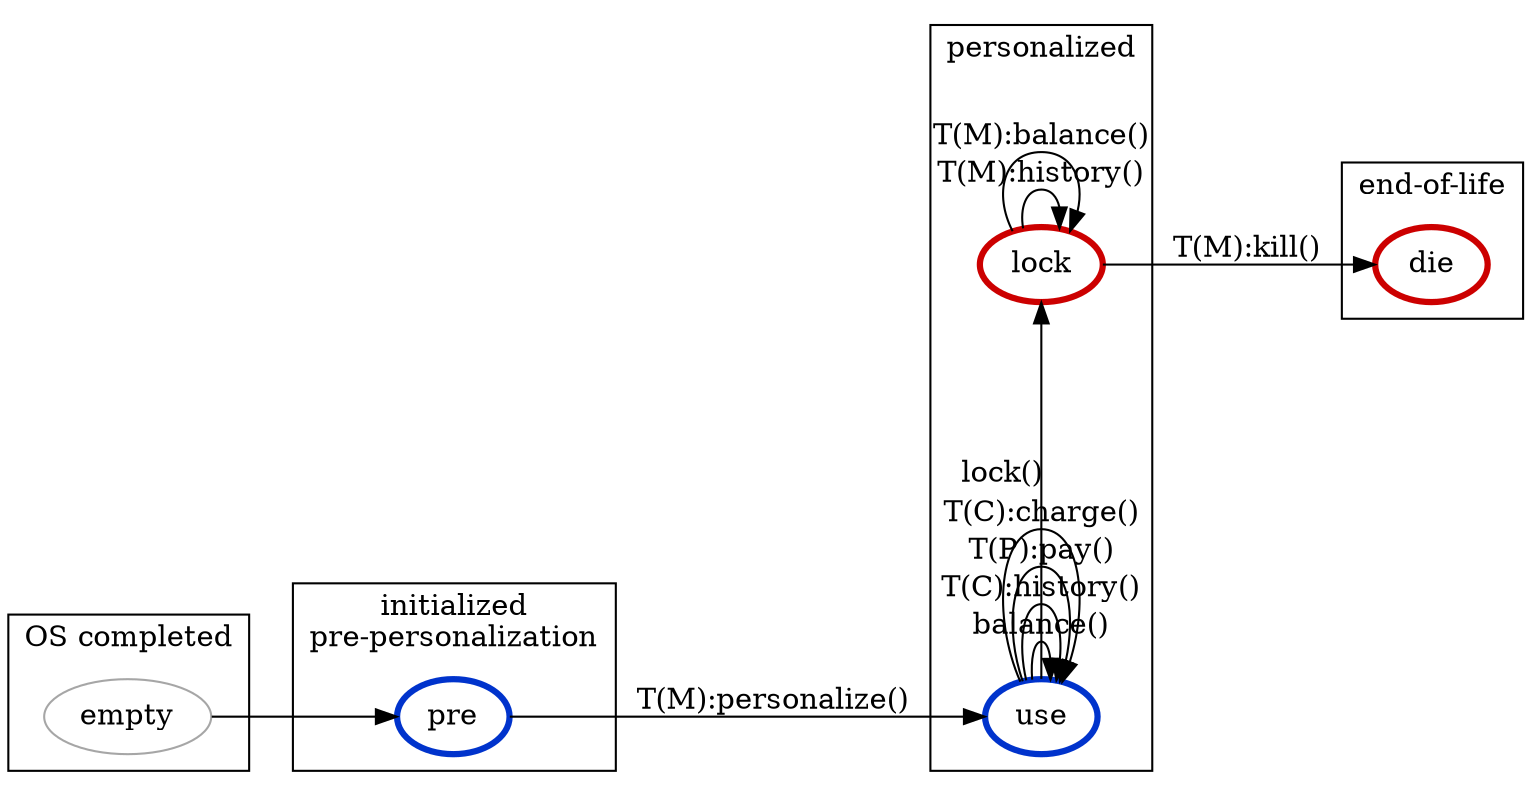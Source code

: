 digraph {
  rankdir="LR"
  newrank="true"

#// personalize: generate keys
  
  empty -> pre
  pre -> use [label="T(M):personalize()"]

  use -> lock [label="lock()\n\n"]
  use -> use [label="balance()"]
  use -> use [label="T(C):history()"]
  use -> use [label="T(P):pay()"]
  use -> use [label="T(C):charge()"]

  lock -> lock [label="T(M):history()"]
  lock -> lock [label="T(M):balance()"]
  lock -> die [label="T(M):kill()"]

  empty [color="#a6a6a6"]
  pre [color="#0033cc",penwidth=3]
  use [color="#0033cc",penwidth=3]
  lock [color="#cc0000",penwidth=3]
  die [color="#cc0000",penwidth=3]

  subgraph cluster_0 {
    label="OS completed"
    rank="same"
    rankdir="TB"
    empty
  }

  subgraph cluster_1 {
    label="initialized\npre-personalization"
    rank="same"
    rankdir="TB"
    pre
  }

  subgraph cluster_2 {
    label="personalized"
    rank="same"
    rankdir="TB"
    use
    lock
  }

  subgraph cluster_3 {
    label="end-of-life"
    rank="same"
    rankdir="TB"
    die
  }

}